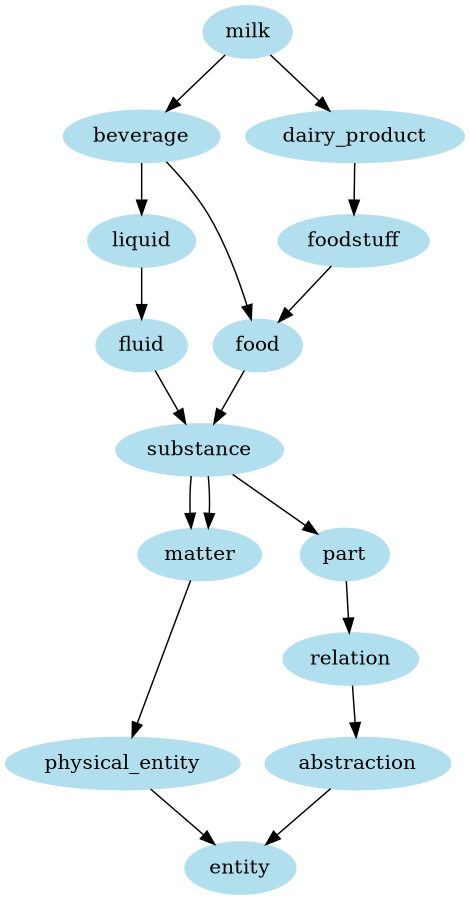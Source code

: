digraph unix {
	node [color=lightblue2 style=filled]
	size="6,6"
	milk -> beverage
	beverage -> food
	food -> substance
	substance -> matter
	matter -> physical_entity
	physical_entity -> entity
	beverage -> liquid
	liquid -> fluid
	fluid -> substance
	substance -> matter
	substance -> part
	part -> relation
	relation -> abstraction
	abstraction -> entity
	milk -> dairy_product
	dairy_product -> foodstuff
	foodstuff -> food
}
